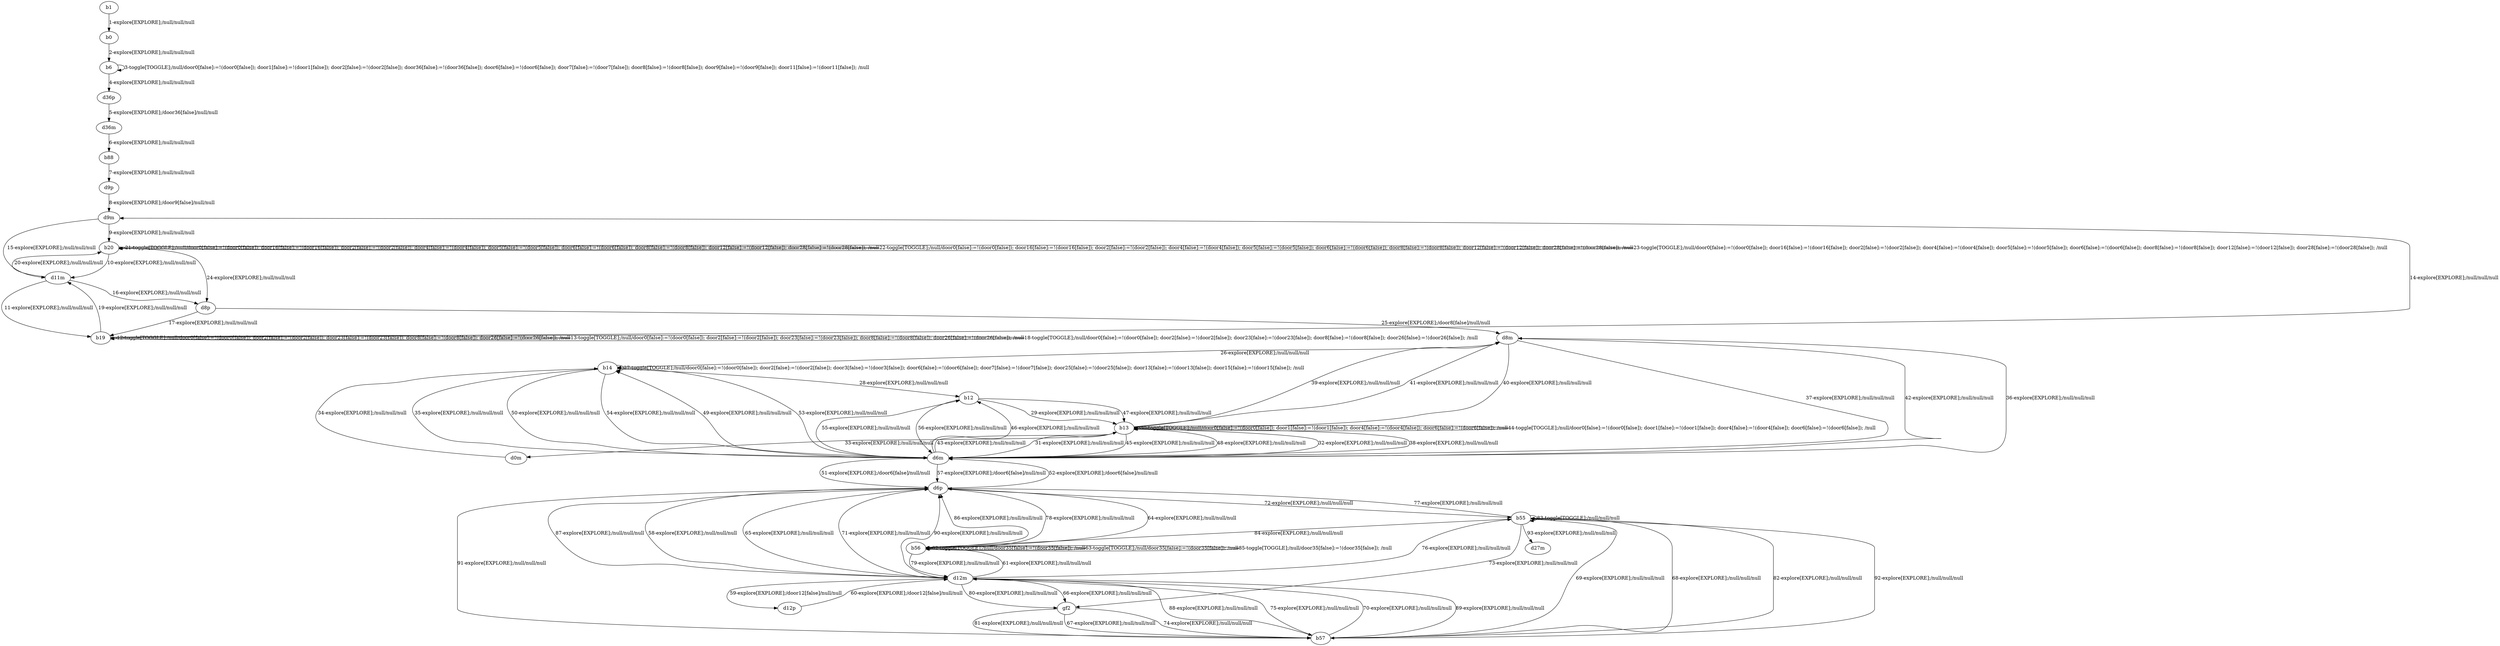 # Total number of goals covered by this test: 14
# d12m --> b57
# d6p --> d12m
# d0m --> b14
# gf2 --> b57
# b56 --> d12m
# b56 --> b56
# d12m --> d12p
# d12p --> d12m
# d12m --> gf2
# b57 --> d12m
# b55 --> b55
# d6p --> b57
# b55 --> d27m
# d12m --> d6p

digraph g {
"b1" -> "b0" [label = "1-explore[EXPLORE];/null/null/null"];
"b0" -> "b6" [label = "2-explore[EXPLORE];/null/null/null"];
"b6" -> "b6" [label = "3-toggle[TOGGLE];/null/door0[false]:=!(door0[false]); door1[false]:=!(door1[false]); door2[false]:=!(door2[false]); door36[false]:=!(door36[false]); door6[false]:=!(door6[false]); door7[false]:=!(door7[false]); door8[false]:=!(door8[false]); door9[false]:=!(door9[false]); door11[false]:=!(door11[false]); /null"];
"b6" -> "d36p" [label = "4-explore[EXPLORE];/null/null/null"];
"d36p" -> "d36m" [label = "5-explore[EXPLORE];/door36[false]/null/null"];
"d36m" -> "b88" [label = "6-explore[EXPLORE];/null/null/null"];
"b88" -> "d9p" [label = "7-explore[EXPLORE];/null/null/null"];
"d9p" -> "d9m" [label = "8-explore[EXPLORE];/door9[false]/null/null"];
"d9m" -> "b20" [label = "9-explore[EXPLORE];/null/null/null"];
"b20" -> "d11m" [label = "10-explore[EXPLORE];/null/null/null"];
"d11m" -> "b19" [label = "11-explore[EXPLORE];/null/null/null"];
"b19" -> "b19" [label = "12-toggle[TOGGLE];/null/door0[false]:=!(door0[false]); door2[false]:=!(door2[false]); door23[false]:=!(door23[false]); door8[false]:=!(door8[false]); door26[false]:=!(door26[false]); /null"];
"b19" -> "b19" [label = "13-toggle[TOGGLE];/null/door0[false]:=!(door0[false]); door2[false]:=!(door2[false]); door23[false]:=!(door23[false]); door8[false]:=!(door8[false]); door26[false]:=!(door26[false]); /null"];
"b19" -> "d9m" [label = "14-explore[EXPLORE];/null/null/null"];
"d9m" -> "d11m" [label = "15-explore[EXPLORE];/null/null/null"];
"d11m" -> "d8p" [label = "16-explore[EXPLORE];/null/null/null"];
"d8p" -> "b19" [label = "17-explore[EXPLORE];/null/null/null"];
"b19" -> "b19" [label = "18-toggle[TOGGLE];/null/door0[false]:=!(door0[false]); door2[false]:=!(door2[false]); door23[false]:=!(door23[false]); door8[false]:=!(door8[false]); door26[false]:=!(door26[false]); /null"];
"b19" -> "d11m" [label = "19-explore[EXPLORE];/null/null/null"];
"d11m" -> "b20" [label = "20-explore[EXPLORE];/null/null/null"];
"b20" -> "b20" [label = "21-toggle[TOGGLE];/null/door0[false]:=!(door0[false]); door16[false]:=!(door16[false]); door2[false]:=!(door2[false]); door4[false]:=!(door4[false]); door5[false]:=!(door5[false]); door6[false]:=!(door6[false]); door8[false]:=!(door8[false]); door12[false]:=!(door12[false]); door28[false]:=!(door28[false]); /null"];
"b20" -> "b20" [label = "22-toggle[TOGGLE];/null/door0[false]:=!(door0[false]); door16[false]:=!(door16[false]); door2[false]:=!(door2[false]); door4[false]:=!(door4[false]); door5[false]:=!(door5[false]); door6[false]:=!(door6[false]); door8[false]:=!(door8[false]); door12[false]:=!(door12[false]); door28[false]:=!(door28[false]); /null"];
"b20" -> "b20" [label = "23-toggle[TOGGLE];/null/door0[false]:=!(door0[false]); door16[false]:=!(door16[false]); door2[false]:=!(door2[false]); door4[false]:=!(door4[false]); door5[false]:=!(door5[false]); door6[false]:=!(door6[false]); door8[false]:=!(door8[false]); door12[false]:=!(door12[false]); door28[false]:=!(door28[false]); /null"];
"b20" -> "d8p" [label = "24-explore[EXPLORE];/null/null/null"];
"d8p" -> "d8m" [label = "25-explore[EXPLORE];/door8[false]/null/null"];
"d8m" -> "b14" [label = "26-explore[EXPLORE];/null/null/null"];
"b14" -> "b14" [label = "27-toggle[TOGGLE];/null/door0[false]:=!(door0[false]); door2[false]:=!(door2[false]); door3[false]:=!(door3[false]); door6[false]:=!(door6[false]); door7[false]:=!(door7[false]); door25[false]:=!(door25[false]); door13[false]:=!(door13[false]); door15[false]:=!(door15[false]); /null"];
"b14" -> "b12" [label = "28-explore[EXPLORE];/null/null/null"];
"b12" -> "b13" [label = "29-explore[EXPLORE];/null/null/null"];
"b13" -> "b13" [label = "30-toggle[TOGGLE];/null/door0[false]:=!(door0[false]); door1[false]:=!(door1[false]); door4[false]:=!(door4[false]); door6[false]:=!(door6[false]); /null"];
"b13" -> "d6m" [label = "31-explore[EXPLORE];/null/null/null"];
"d6m" -> "b13" [label = "32-explore[EXPLORE];/null/null/null"];
"b13" -> "d0m" [label = "33-explore[EXPLORE];/null/null/null"];
"d0m" -> "b14" [label = "34-explore[EXPLORE];/null/null/null"];
"b14" -> "d6m" [label = "35-explore[EXPLORE];/null/null/null"];
"d6m" -> "d8m" [label = "36-explore[EXPLORE];/null/null/null"];
"d8m" -> "d6m" [label = "37-explore[EXPLORE];/null/null/null"];
"d6m" -> "b13" [label = "38-explore[EXPLORE];/null/null/null"];
"b13" -> "d8m" [label = "39-explore[EXPLORE];/null/null/null"];
"d8m" -> "b13" [label = "40-explore[EXPLORE];/null/null/null"];
"b13" -> "d8m" [label = "41-explore[EXPLORE];/null/null/null"];
"d8m" -> "d6m" [label = "42-explore[EXPLORE];/null/null/null"];
"d6m" -> "b13" [label = "43-explore[EXPLORE];/null/null/null"];
"b13" -> "b13" [label = "44-toggle[TOGGLE];/null/door0[false]:=!(door0[false]); door1[false]:=!(door1[false]); door4[false]:=!(door4[false]); door6[false]:=!(door6[false]); /null"];
"b13" -> "d6m" [label = "45-explore[EXPLORE];/null/null/null"];
"d6m" -> "b12" [label = "46-explore[EXPLORE];/null/null/null"];
"b12" -> "b13" [label = "47-explore[EXPLORE];/null/null/null"];
"b13" -> "d6m" [label = "48-explore[EXPLORE];/null/null/null"];
"d6m" -> "b14" [label = "49-explore[EXPLORE];/null/null/null"];
"b14" -> "d6m" [label = "50-explore[EXPLORE];/null/null/null"];
"d6m" -> "d6p" [label = "51-explore[EXPLORE];/door6[false]/null/null"];
"d6p" -> "d6m" [label = "52-explore[EXPLORE];/door6[false]/null/null"];
"d6m" -> "b14" [label = "53-explore[EXPLORE];/null/null/null"];
"b14" -> "d6m" [label = "54-explore[EXPLORE];/null/null/null"];
"d6m" -> "b12" [label = "55-explore[EXPLORE];/null/null/null"];
"b12" -> "d6m" [label = "56-explore[EXPLORE];/null/null/null"];
"d6m" -> "d6p" [label = "57-explore[EXPLORE];/door6[false]/null/null"];
"d6p" -> "d12m" [label = "58-explore[EXPLORE];/null/null/null"];
"d12m" -> "d12p" [label = "59-explore[EXPLORE];/door12[false]/null/null"];
"d12p" -> "d12m" [label = "60-explore[EXPLORE];/door12[false]/null/null"];
"d12m" -> "b56" [label = "61-explore[EXPLORE];/null/null/null"];
"b56" -> "b56" [label = "62-toggle[TOGGLE];/null/door35[false]:=!(door35[false]); /null"];
"b56" -> "b56" [label = "63-toggle[TOGGLE];/null/door35[false]:=!(door35[false]); /null"];
"b56" -> "d6p" [label = "64-explore[EXPLORE];/null/null/null"];
"d6p" -> "d12m" [label = "65-explore[EXPLORE];/null/null/null"];
"d12m" -> "gf2" [label = "66-explore[EXPLORE];/null/null/null"];
"gf2" -> "b57" [label = "67-explore[EXPLORE];/null/null/null"];
"b57" -> "b55" [label = "68-explore[EXPLORE];/null/null/null"];
"b55" -> "b57" [label = "69-explore[EXPLORE];/null/null/null"];
"b57" -> "d12m" [label = "70-explore[EXPLORE];/null/null/null"];
"d12m" -> "d6p" [label = "71-explore[EXPLORE];/null/null/null"];
"d6p" -> "b55" [label = "72-explore[EXPLORE];/null/null/null"];
"b55" -> "gf2" [label = "73-explore[EXPLORE];/null/null/null"];
"gf2" -> "b57" [label = "74-explore[EXPLORE];/null/null/null"];
"b57" -> "d12m" [label = "75-explore[EXPLORE];/null/null/null"];
"d12m" -> "b55" [label = "76-explore[EXPLORE];/null/null/null"];
"b55" -> "d6p" [label = "77-explore[EXPLORE];/null/null/null"];
"d6p" -> "b56" [label = "78-explore[EXPLORE];/null/null/null"];
"b56" -> "d12m" [label = "79-explore[EXPLORE];/null/null/null"];
"d12m" -> "gf2" [label = "80-explore[EXPLORE];/null/null/null"];
"gf2" -> "b57" [label = "81-explore[EXPLORE];/null/null/null"];
"b57" -> "b55" [label = "82-explore[EXPLORE];/null/null/null"];
"b55" -> "b55" [label = "83-toggle[TOGGLE];/null/null/null"];
"b55" -> "b56" [label = "84-explore[EXPLORE];/null/null/null"];
"b56" -> "b56" [label = "85-toggle[TOGGLE];/null/door35[false]:=!(door35[false]); /null"];
"b56" -> "d6p" [label = "86-explore[EXPLORE];/null/null/null"];
"d6p" -> "d12m" [label = "87-explore[EXPLORE];/null/null/null"];
"d12m" -> "b57" [label = "88-explore[EXPLORE];/null/null/null"];
"b57" -> "d12m" [label = "89-explore[EXPLORE];/null/null/null"];
"d12m" -> "d6p" [label = "90-explore[EXPLORE];/null/null/null"];
"d6p" -> "b57" [label = "91-explore[EXPLORE];/null/null/null"];
"b57" -> "b55" [label = "92-explore[EXPLORE];/null/null/null"];
"b55" -> "d27m" [label = "93-explore[EXPLORE];/null/null/null"];
}